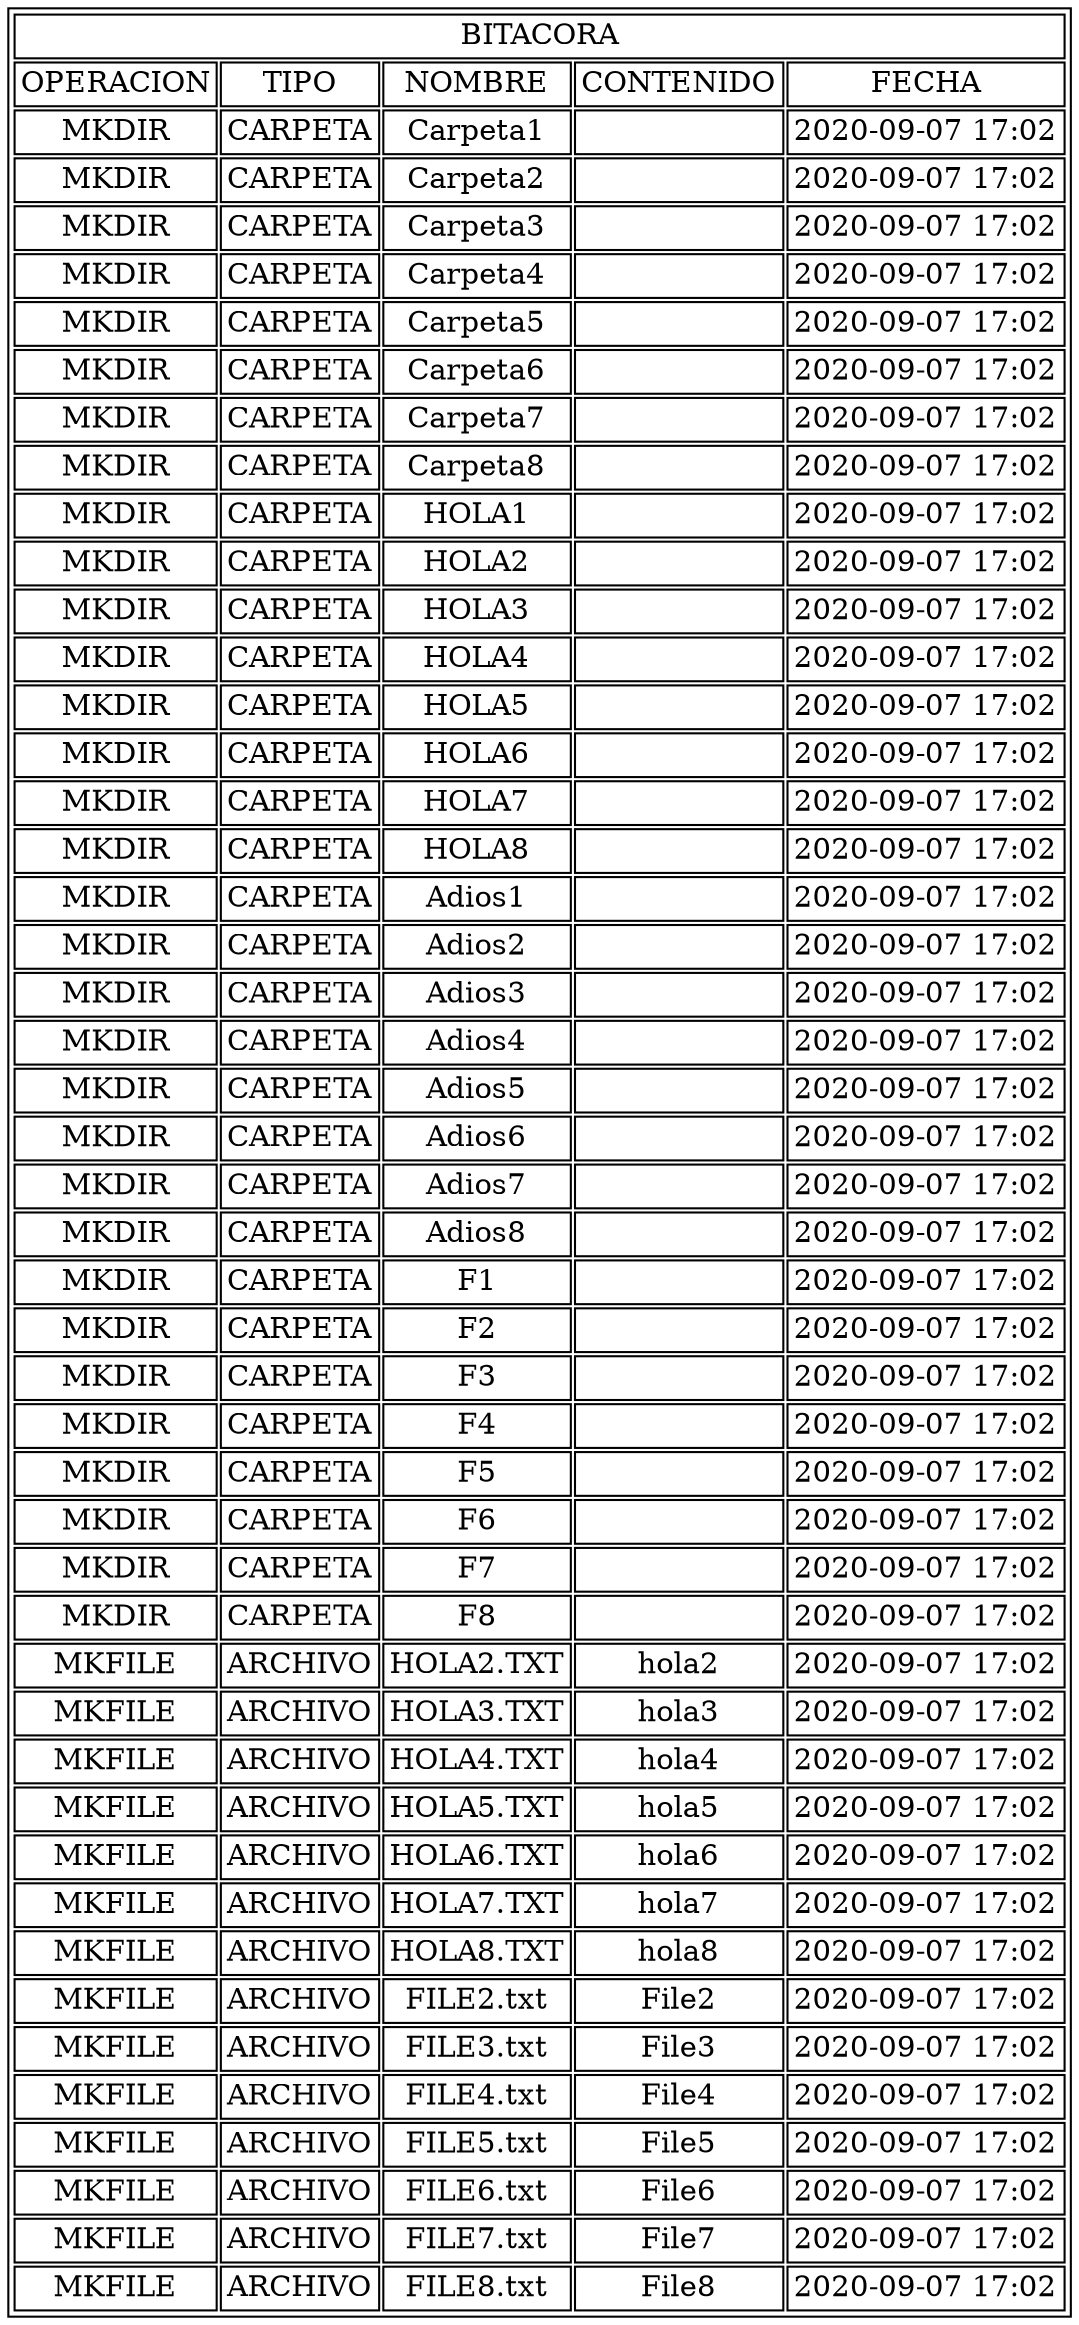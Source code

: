 digraph D {
node [shape=plain]
a0 [label=<<TABLE>
<TR>
	<TD colspan="5">BITACORA</TD>
	</TR>
	<TR>
	<TD >OPERACION</TD>
	<TD >TIPO</TD>
	<TD >NOMBRE</TD>
	<TD >CONTENIDO</TD>
	<TD >FECHA</TD>
	</TR>
	<TR>
			<TD>MKDIR</TD>
			<TD>CARPETA</TD>
			<TD>Carpeta1</TD>
			<TD></TD>
			<TD>2020-09-07 17:02</TD>
			</TR>
			<TR>
			<TD>MKDIR</TD>
			<TD>CARPETA</TD>
			<TD>Carpeta2</TD>
			<TD></TD>
			<TD>2020-09-07 17:02</TD>
			</TR>
			<TR>
			<TD>MKDIR</TD>
			<TD>CARPETA</TD>
			<TD>Carpeta3</TD>
			<TD></TD>
			<TD>2020-09-07 17:02</TD>
			</TR>
			<TR>
			<TD>MKDIR</TD>
			<TD>CARPETA</TD>
			<TD>Carpeta4</TD>
			<TD></TD>
			<TD>2020-09-07 17:02</TD>
			</TR>
			<TR>
			<TD>MKDIR</TD>
			<TD>CARPETA</TD>
			<TD>Carpeta5</TD>
			<TD></TD>
			<TD>2020-09-07 17:02</TD>
			</TR>
			<TR>
			<TD>MKDIR</TD>
			<TD>CARPETA</TD>
			<TD>Carpeta6</TD>
			<TD></TD>
			<TD>2020-09-07 17:02</TD>
			</TR>
			<TR>
			<TD>MKDIR</TD>
			<TD>CARPETA</TD>
			<TD>Carpeta7</TD>
			<TD></TD>
			<TD>2020-09-07 17:02</TD>
			</TR>
			<TR>
			<TD>MKDIR</TD>
			<TD>CARPETA</TD>
			<TD>Carpeta8</TD>
			<TD></TD>
			<TD>2020-09-07 17:02</TD>
			</TR>
			<TR>
			<TD>MKDIR</TD>
			<TD>CARPETA</TD>
			<TD>HOLA1</TD>
			<TD></TD>
			<TD>2020-09-07 17:02</TD>
			</TR>
			<TR>
			<TD>MKDIR</TD>
			<TD>CARPETA</TD>
			<TD>HOLA2</TD>
			<TD></TD>
			<TD>2020-09-07 17:02</TD>
			</TR>
			<TR>
			<TD>MKDIR</TD>
			<TD>CARPETA</TD>
			<TD>HOLA3</TD>
			<TD></TD>
			<TD>2020-09-07 17:02</TD>
			</TR>
			<TR>
			<TD>MKDIR</TD>
			<TD>CARPETA</TD>
			<TD>HOLA4</TD>
			<TD></TD>
			<TD>2020-09-07 17:02</TD>
			</TR>
			<TR>
			<TD>MKDIR</TD>
			<TD>CARPETA</TD>
			<TD>HOLA5</TD>
			<TD></TD>
			<TD>2020-09-07 17:02</TD>
			</TR>
			<TR>
			<TD>MKDIR</TD>
			<TD>CARPETA</TD>
			<TD>HOLA6</TD>
			<TD></TD>
			<TD>2020-09-07 17:02</TD>
			</TR>
			<TR>
			<TD>MKDIR</TD>
			<TD>CARPETA</TD>
			<TD>HOLA7</TD>
			<TD></TD>
			<TD>2020-09-07 17:02</TD>
			</TR>
			<TR>
			<TD>MKDIR</TD>
			<TD>CARPETA</TD>
			<TD>HOLA8</TD>
			<TD></TD>
			<TD>2020-09-07 17:02</TD>
			</TR>
			<TR>
			<TD>MKDIR</TD>
			<TD>CARPETA</TD>
			<TD>Adios1</TD>
			<TD></TD>
			<TD>2020-09-07 17:02</TD>
			</TR>
			<TR>
			<TD>MKDIR</TD>
			<TD>CARPETA</TD>
			<TD>Adios2</TD>
			<TD></TD>
			<TD>2020-09-07 17:02</TD>
			</TR>
			<TR>
			<TD>MKDIR</TD>
			<TD>CARPETA</TD>
			<TD>Adios3</TD>
			<TD></TD>
			<TD>2020-09-07 17:02</TD>
			</TR>
			<TR>
			<TD>MKDIR</TD>
			<TD>CARPETA</TD>
			<TD>Adios4</TD>
			<TD></TD>
			<TD>2020-09-07 17:02</TD>
			</TR>
			<TR>
			<TD>MKDIR</TD>
			<TD>CARPETA</TD>
			<TD>Adios5</TD>
			<TD></TD>
			<TD>2020-09-07 17:02</TD>
			</TR>
			<TR>
			<TD>MKDIR</TD>
			<TD>CARPETA</TD>
			<TD>Adios6</TD>
			<TD></TD>
			<TD>2020-09-07 17:02</TD>
			</TR>
			<TR>
			<TD>MKDIR</TD>
			<TD>CARPETA</TD>
			<TD>Adios7</TD>
			<TD></TD>
			<TD>2020-09-07 17:02</TD>
			</TR>
			<TR>
			<TD>MKDIR</TD>
			<TD>CARPETA</TD>
			<TD>Adios8</TD>
			<TD></TD>
			<TD>2020-09-07 17:02</TD>
			</TR>
			<TR>
			<TD>MKDIR</TD>
			<TD>CARPETA</TD>
			<TD>F1</TD>
			<TD></TD>
			<TD>2020-09-07 17:02</TD>
			</TR>
			<TR>
			<TD>MKDIR</TD>
			<TD>CARPETA</TD>
			<TD>F2</TD>
			<TD></TD>
			<TD>2020-09-07 17:02</TD>
			</TR>
			<TR>
			<TD>MKDIR</TD>
			<TD>CARPETA</TD>
			<TD>F3</TD>
			<TD></TD>
			<TD>2020-09-07 17:02</TD>
			</TR>
			<TR>
			<TD>MKDIR</TD>
			<TD>CARPETA</TD>
			<TD>F4</TD>
			<TD></TD>
			<TD>2020-09-07 17:02</TD>
			</TR>
			<TR>
			<TD>MKDIR</TD>
			<TD>CARPETA</TD>
			<TD>F5</TD>
			<TD></TD>
			<TD>2020-09-07 17:02</TD>
			</TR>
			<TR>
			<TD>MKDIR</TD>
			<TD>CARPETA</TD>
			<TD>F6</TD>
			<TD></TD>
			<TD>2020-09-07 17:02</TD>
			</TR>
			<TR>
			<TD>MKDIR</TD>
			<TD>CARPETA</TD>
			<TD>F7</TD>
			<TD></TD>
			<TD>2020-09-07 17:02</TD>
			</TR>
			<TR>
			<TD>MKDIR</TD>
			<TD>CARPETA</TD>
			<TD>F8</TD>
			<TD></TD>
			<TD>2020-09-07 17:02</TD>
			</TR>
			<TR>
			<TD>MKFILE</TD>
			<TD>ARCHIVO</TD>
			<TD>HOLA2.TXT</TD>
			<TD>hola2</TD>
			<TD>2020-09-07 17:02</TD>
			</TR>
			<TR>
			<TD>MKFILE</TD>
			<TD>ARCHIVO</TD>
			<TD>HOLA3.TXT</TD>
			<TD>hola3</TD>
			<TD>2020-09-07 17:02</TD>
			</TR>
			<TR>
			<TD>MKFILE</TD>
			<TD>ARCHIVO</TD>
			<TD>HOLA4.TXT</TD>
			<TD>hola4</TD>
			<TD>2020-09-07 17:02</TD>
			</TR>
			<TR>
			<TD>MKFILE</TD>
			<TD>ARCHIVO</TD>
			<TD>HOLA5.TXT</TD>
			<TD>hola5</TD>
			<TD>2020-09-07 17:02</TD>
			</TR>
			<TR>
			<TD>MKFILE</TD>
			<TD>ARCHIVO</TD>
			<TD>HOLA6.TXT</TD>
			<TD>hola6</TD>
			<TD>2020-09-07 17:02</TD>
			</TR>
			<TR>
			<TD>MKFILE</TD>
			<TD>ARCHIVO</TD>
			<TD>HOLA7.TXT</TD>
			<TD>hola7</TD>
			<TD>2020-09-07 17:02</TD>
			</TR>
			<TR>
			<TD>MKFILE</TD>
			<TD>ARCHIVO</TD>
			<TD>HOLA8.TXT</TD>
			<TD>hola8</TD>
			<TD>2020-09-07 17:02</TD>
			</TR>
			<TR>
			<TD>MKFILE</TD>
			<TD>ARCHIVO</TD>
			<TD>FILE2.txt</TD>
			<TD>File2</TD>
			<TD>2020-09-07 17:02</TD>
			</TR>
			<TR>
			<TD>MKFILE</TD>
			<TD>ARCHIVO</TD>
			<TD>FILE3.txt</TD>
			<TD>File3</TD>
			<TD>2020-09-07 17:02</TD>
			</TR>
			<TR>
			<TD>MKFILE</TD>
			<TD>ARCHIVO</TD>
			<TD>FILE4.txt</TD>
			<TD>File4</TD>
			<TD>2020-09-07 17:02</TD>
			</TR>
			<TR>
			<TD>MKFILE</TD>
			<TD>ARCHIVO</TD>
			<TD>FILE5.txt</TD>
			<TD>File5</TD>
			<TD>2020-09-07 17:02</TD>
			</TR>
			<TR>
			<TD>MKFILE</TD>
			<TD>ARCHIVO</TD>
			<TD>FILE6.txt</TD>
			<TD>File6</TD>
			<TD>2020-09-07 17:02</TD>
			</TR>
			<TR>
			<TD>MKFILE</TD>
			<TD>ARCHIVO</TD>
			<TD>FILE7.txt</TD>
			<TD>File7</TD>
			<TD>2020-09-07 17:02</TD>
			</TR>
			<TR>
			<TD>MKFILE</TD>
			<TD>ARCHIVO</TD>
			<TD>FILE8.txt</TD>
			<TD>File8</TD>
			<TD>2020-09-07 17:02</TD>
			</TR>
			</TABLE>>];

}
